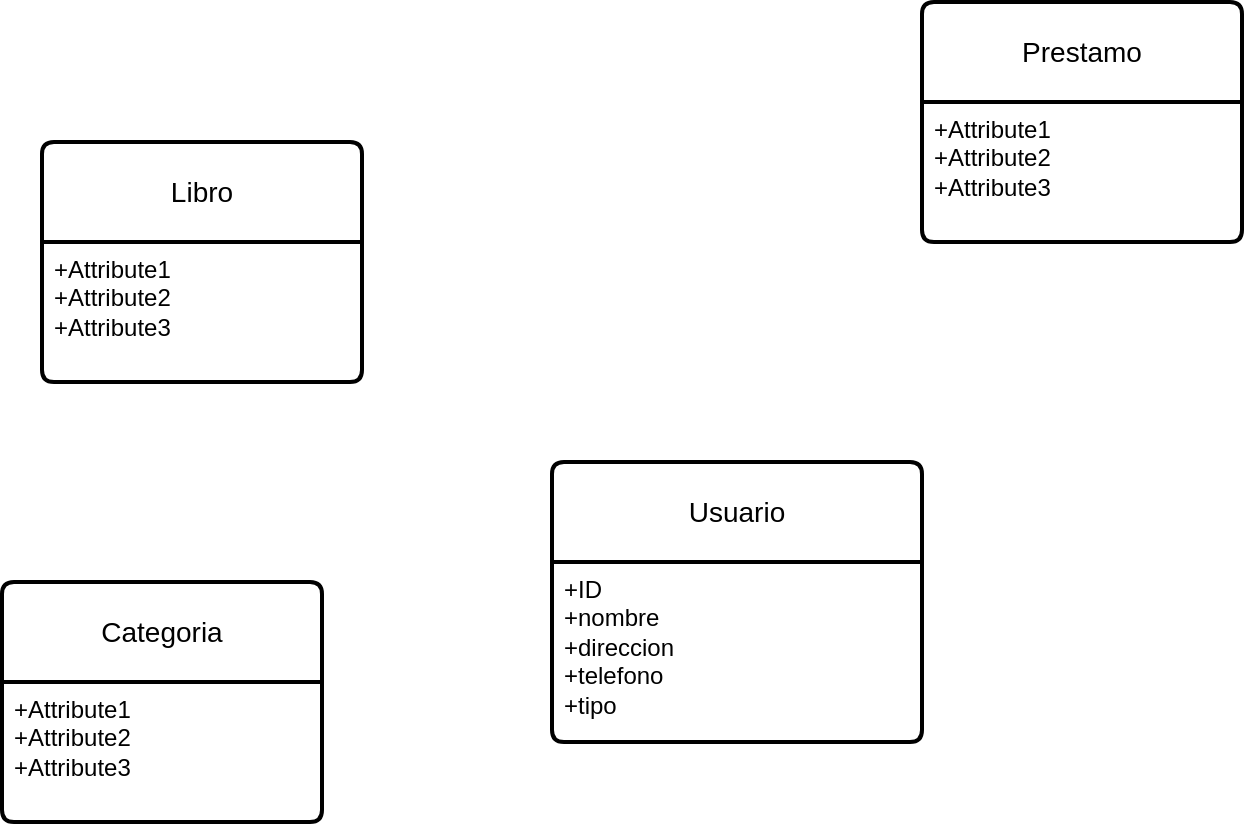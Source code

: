 <mxfile version="26.2.13">
  <diagram name="Page-1" id="eIlpZowXLKF1v5Dw2Gjl">
    <mxGraphModel dx="1428" dy="791" grid="1" gridSize="10" guides="1" tooltips="1" connect="1" arrows="1" fold="1" page="1" pageScale="1" pageWidth="850" pageHeight="1100" math="0" shadow="0">
      <root>
        <mxCell id="0" />
        <mxCell id="1" parent="0" />
        <mxCell id="1ux_Bc9A99NjvVfhROnb-2" value="Libro" style="swimlane;childLayout=stackLayout;horizontal=1;startSize=50;horizontalStack=0;rounded=1;fontSize=14;fontStyle=0;strokeWidth=2;resizeParent=0;resizeLast=1;shadow=0;dashed=0;align=center;arcSize=4;whiteSpace=wrap;html=1;" vertex="1" parent="1">
          <mxGeometry x="90" y="190" width="160" height="120" as="geometry" />
        </mxCell>
        <mxCell id="1ux_Bc9A99NjvVfhROnb-3" value="+Attribute1&#xa;+Attribute2&#xa;+Attribute3" style="align=left;strokeColor=none;fillColor=none;spacingLeft=4;spacingRight=4;fontSize=12;verticalAlign=top;resizable=0;rotatable=0;part=1;html=1;whiteSpace=wrap;" vertex="1" parent="1ux_Bc9A99NjvVfhROnb-2">
          <mxGeometry y="50" width="160" height="70" as="geometry" />
        </mxCell>
        <mxCell id="1ux_Bc9A99NjvVfhROnb-4" value="Usuario" style="swimlane;childLayout=stackLayout;horizontal=1;startSize=50;horizontalStack=0;rounded=1;fontSize=14;fontStyle=0;strokeWidth=2;resizeParent=0;resizeLast=1;shadow=0;dashed=0;align=center;arcSize=4;whiteSpace=wrap;html=1;" vertex="1" parent="1">
          <mxGeometry x="345" y="350" width="185" height="140" as="geometry" />
        </mxCell>
        <mxCell id="1ux_Bc9A99NjvVfhROnb-5" value="+ID&lt;br&gt;+nombre&lt;br&gt;+direccion&lt;div&gt;+telefono&lt;/div&gt;&lt;div&gt;+tipo&lt;br&gt;&lt;div&gt;&lt;br&gt;&lt;/div&gt;&lt;/div&gt;" style="align=left;strokeColor=none;fillColor=none;spacingLeft=4;spacingRight=4;fontSize=12;verticalAlign=top;resizable=0;rotatable=0;part=1;html=1;whiteSpace=wrap;" vertex="1" parent="1ux_Bc9A99NjvVfhROnb-4">
          <mxGeometry y="50" width="185" height="90" as="geometry" />
        </mxCell>
        <mxCell id="1ux_Bc9A99NjvVfhROnb-6" value="Prestamo" style="swimlane;childLayout=stackLayout;horizontal=1;startSize=50;horizontalStack=0;rounded=1;fontSize=14;fontStyle=0;strokeWidth=2;resizeParent=0;resizeLast=1;shadow=0;dashed=0;align=center;arcSize=4;whiteSpace=wrap;html=1;" vertex="1" parent="1">
          <mxGeometry x="530" y="120" width="160" height="120" as="geometry" />
        </mxCell>
        <mxCell id="1ux_Bc9A99NjvVfhROnb-7" value="+Attribute1&#xa;+Attribute2&#xa;+Attribute3" style="align=left;strokeColor=none;fillColor=none;spacingLeft=4;spacingRight=4;fontSize=12;verticalAlign=top;resizable=0;rotatable=0;part=1;html=1;whiteSpace=wrap;" vertex="1" parent="1ux_Bc9A99NjvVfhROnb-6">
          <mxGeometry y="50" width="160" height="70" as="geometry" />
        </mxCell>
        <mxCell id="1ux_Bc9A99NjvVfhROnb-8" value="Categoria" style="swimlane;childLayout=stackLayout;horizontal=1;startSize=50;horizontalStack=0;rounded=1;fontSize=14;fontStyle=0;strokeWidth=2;resizeParent=0;resizeLast=1;shadow=0;dashed=0;align=center;arcSize=4;whiteSpace=wrap;html=1;" vertex="1" parent="1">
          <mxGeometry x="70" y="410" width="160" height="120" as="geometry" />
        </mxCell>
        <mxCell id="1ux_Bc9A99NjvVfhROnb-9" value="+Attribute1&#xa;+Attribute2&#xa;+Attribute3" style="align=left;strokeColor=none;fillColor=none;spacingLeft=4;spacingRight=4;fontSize=12;verticalAlign=top;resizable=0;rotatable=0;part=1;html=1;whiteSpace=wrap;" vertex="1" parent="1ux_Bc9A99NjvVfhROnb-8">
          <mxGeometry y="50" width="160" height="70" as="geometry" />
        </mxCell>
      </root>
    </mxGraphModel>
  </diagram>
</mxfile>
